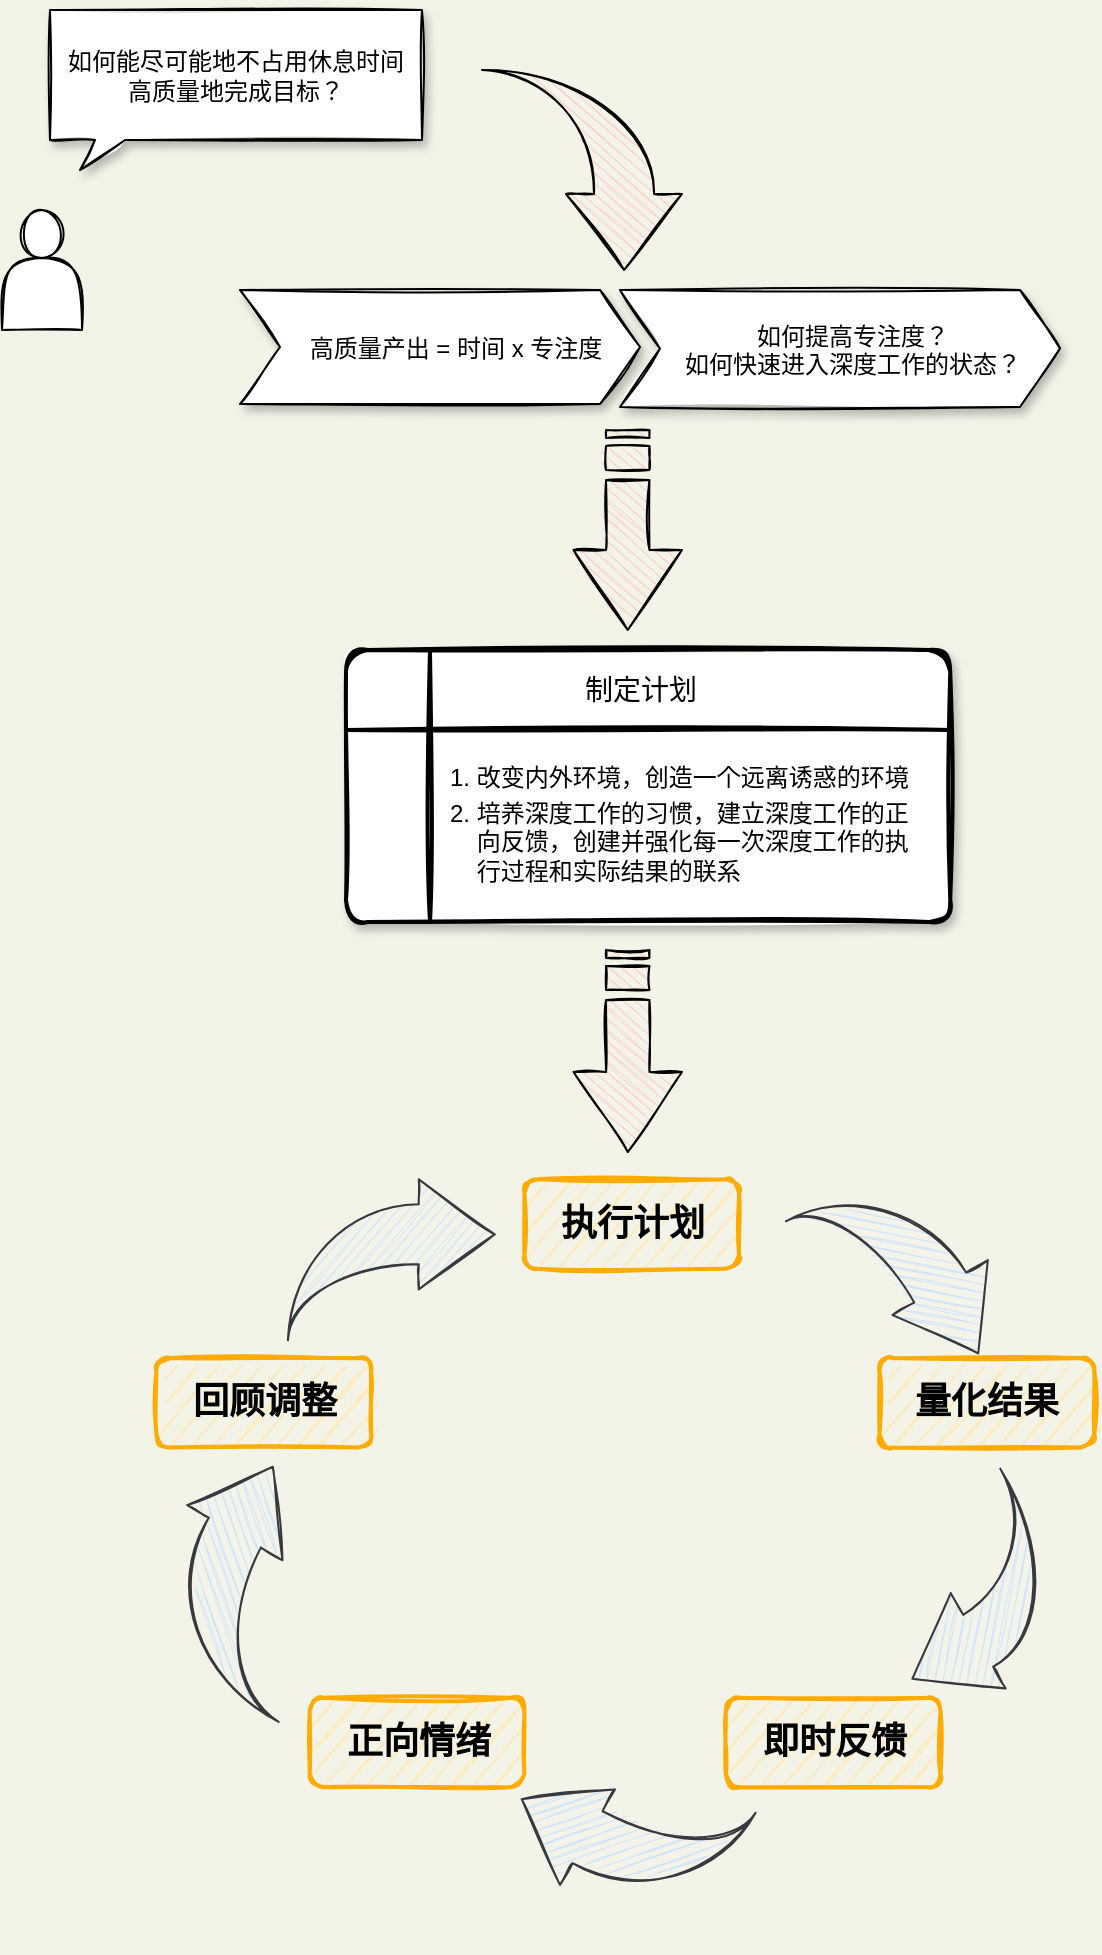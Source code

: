<mxfile version="14.2.6" type="github">
  <diagram id="OWyOACpLeSbzCplrit9Z" name="第 1 页">
    <mxGraphModel dx="1892" dy="1240" grid="1" gridSize="10" guides="1" tooltips="1" connect="1" arrows="1" fold="1" page="1" pageScale="1" pageWidth="827" pageHeight="1169" background="#F4F3E8" math="0" shadow="0">
      <root>
        <mxCell id="0" />
        <mxCell id="1" parent="0" />
        <mxCell id="_OrqzrfAxAN4q48u0Pvt-3" value="" style="shape=actor;whiteSpace=wrap;html=1;sketch=1;rounded=1;" vertex="1" parent="1">
          <mxGeometry x="90" y="190" width="40" height="60" as="geometry" />
        </mxCell>
        <mxCell id="_OrqzrfAxAN4q48u0Pvt-4" value="如何能尽可能地不占用休息时间高质量地完成目标？" style="whiteSpace=wrap;html=1;shape=mxgraph.basic.rectCallout;dx=30;dy=15;boundedLbl=1;shadow=1;spacingLeft=6;spacingRight=6;sketch=1;rounded=1;" vertex="1" parent="1">
          <mxGeometry x="114" y="90" width="186" height="80" as="geometry" />
        </mxCell>
        <mxCell id="_OrqzrfAxAN4q48u0Pvt-8" value="高质量产出 = 时间 x 专注度" style="shape=step;perimeter=stepPerimeter;fixedSize=1;points=[];sketch=1;rounded=0;shadow=1;spacingLeft=16;" vertex="1" parent="1">
          <mxGeometry x="209" y="230" width="200" height="57" as="geometry" />
        </mxCell>
        <mxCell id="_OrqzrfAxAN4q48u0Pvt-10" value="如何提高专注度？&#xa;如何快速进入深度工作的状态？" style="shape=step;perimeter=stepPerimeter;fixedSize=1;points=[];sketch=1;rounded=0;shadow=1;spacingLeft=13;" vertex="1" parent="1">
          <mxGeometry x="399" y="230" width="220" height="58.5" as="geometry" />
        </mxCell>
        <mxCell id="_OrqzrfAxAN4q48u0Pvt-11" value="" style="html=1;shadow=0;dashed=0;align=center;verticalAlign=middle;shape=mxgraph.arrows2.stripedArrow;dy=0.6;dx=40;notch=25;rounded=0;sketch=1;fillColor=#FFCCCC;direction=south;" vertex="1" parent="1">
          <mxGeometry x="375.75" y="300" width="54.25" height="100" as="geometry" />
        </mxCell>
        <mxCell id="_OrqzrfAxAN4q48u0Pvt-12" value="" style="html=1;shadow=0;dashed=0;align=center;verticalAlign=middle;shape=mxgraph.arrows2.jumpInArrow;dy=15;dx=38;arrowHead=58;rounded=0;sketch=1;fillColor=#FFCCCC;direction=south;" vertex="1" parent="1">
          <mxGeometry x="330" y="120" width="100" height="100" as="geometry" />
        </mxCell>
        <mxCell id="_OrqzrfAxAN4q48u0Pvt-20" value="" style="html=1;shadow=0;dashed=0;align=center;verticalAlign=middle;shape=mxgraph.arrows2.stripedArrow;dy=0.6;dx=40;notch=25;rounded=0;sketch=1;fillColor=#FFCCCC;direction=south;" vertex="1" parent="1">
          <mxGeometry x="375.75" y="560" width="54.25" height="101" as="geometry" />
        </mxCell>
        <mxCell id="_OrqzrfAxAN4q48u0Pvt-21" value="" style="group" vertex="1" connectable="0" parent="1">
          <mxGeometry x="262" y="410" width="302.12" height="136" as="geometry" />
        </mxCell>
        <mxCell id="_OrqzrfAxAN4q48u0Pvt-15" value="&lt;span&gt;1. 改变内外环境，创造一个远离诱惑的环境&lt;/span&gt;&lt;br&gt;&lt;span&gt;&lt;br&gt;&lt;br&gt;&lt;/span&gt;" style="shape=internalStorage;whiteSpace=wrap;html=1;dx=42;dy=40;rounded=1;arcSize=8;strokeWidth=2;shadow=1;glass=0;sketch=1;align=left;spacingLeft=50;spacingTop=20;spacingRight=10;fillStyle=auto;fillColor=#FFFFFF;" vertex="1" parent="_OrqzrfAxAN4q48u0Pvt-21">
          <mxGeometry width="302.12" height="136" as="geometry" />
        </mxCell>
        <mxCell id="_OrqzrfAxAN4q48u0Pvt-16" value="&lt;font style=&quot;font-size: 14px&quot;&gt;制定计划&lt;/font&gt;" style="text;html=1;strokeColor=none;fillColor=none;align=center;verticalAlign=middle;whiteSpace=wrap;rounded=0;shadow=1;glass=0;sketch=1;" vertex="1" parent="_OrqzrfAxAN4q48u0Pvt-21">
          <mxGeometry x="105" y="10" width="85" height="20" as="geometry" />
        </mxCell>
        <mxCell id="_OrqzrfAxAN4q48u0Pvt-19" value="&lt;span&gt;2. 培养深度工作的习惯，建立深度工作的正&amp;nbsp; &lt;br&gt;&amp;nbsp; &amp;nbsp; 向反馈，创建并强化每一次深度工作的执&lt;br&gt;&amp;nbsp; &amp;nbsp; 行过程和实际结果的联系&lt;/span&gt;" style="text;html=1;strokeColor=none;fillColor=none;align=left;verticalAlign=middle;whiteSpace=wrap;rounded=0;shadow=1;glass=0;sketch=1;" vertex="1" parent="_OrqzrfAxAN4q48u0Pvt-21">
          <mxGeometry x="50.12" y="61" width="241" height="70" as="geometry" />
        </mxCell>
        <mxCell id="_OrqzrfAxAN4q48u0Pvt-63" value="" style="group" vertex="1" connectable="0" parent="1">
          <mxGeometry x="145" y="659" width="493.61" height="400.47" as="geometry" />
        </mxCell>
        <mxCell id="_OrqzrfAxAN4q48u0Pvt-53" value="" style="html=1;shadow=0;dashed=0;align=center;verticalAlign=middle;shape=mxgraph.arrows2.jumpInArrow;dy=15;dx=38;arrowHead=55;rounded=0;glass=0;sketch=1;fontSize=16;fillColor=#cce5ff;strokeColor=#36393d;rotation=-150;" vertex="1" parent="_OrqzrfAxAN4q48u0Pvt-63">
          <mxGeometry x="204.111" y="300.825" width="104.656" height="80.131" as="geometry" />
        </mxCell>
        <mxCell id="_OrqzrfAxAN4q48u0Pvt-61" value="" style="group" vertex="1" connectable="0" parent="_OrqzrfAxAN4q48u0Pvt-63">
          <mxGeometry width="493.61" height="319.597" as="geometry" />
        </mxCell>
        <mxCell id="_OrqzrfAxAN4q48u0Pvt-47" value="" style="html=1;shadow=0;dashed=0;align=center;verticalAlign=middle;shape=mxgraph.arrows2.jumpInArrow;dy=15;dx=38;arrowHead=55;rounded=0;glass=0;sketch=1;fontSize=16;fillColor=#cce5ff;strokeColor=#36393d;rotation=60;fillStyle=hachure;" vertex="1" parent="_OrqzrfAxAN4q48u0Pvt-61">
          <mxGeometry x="344.288" y="23.917" width="105.276" height="77.744" as="geometry" />
        </mxCell>
        <mxCell id="_OrqzrfAxAN4q48u0Pvt-62" value="" style="group" vertex="1" connectable="0" parent="_OrqzrfAxAN4q48u0Pvt-61">
          <mxGeometry x="4.007e-14" y="15.666" width="493.61" height="303.931" as="geometry" />
        </mxCell>
        <mxCell id="_OrqzrfAxAN4q48u0Pvt-28" value="&lt;span style=&quot;color: rgb(0 , 0 , 0)&quot;&gt;&lt;font style=&quot;font-size: 18px&quot;&gt;执行计划&lt;/font&gt;&lt;/span&gt;" style="dashed=0;html=1;rounded=1;strokeColor=#FFAB00;fontSize=16;align=center;fontStyle=1;strokeWidth=2;fontColor=#42526E;shadow=0;glass=0;sketch=1;gradientColor=none;fillStyle=auto;fillColor=#FFEBC2;" vertex="1" parent="_OrqzrfAxAN4q48u0Pvt-62">
          <mxGeometry x="206.198" width="107.372" height="44.696" as="geometry" />
        </mxCell>
        <mxCell id="_OrqzrfAxAN4q48u0Pvt-43" value="" style="html=1;shadow=0;dashed=0;align=center;verticalAlign=middle;shape=mxgraph.arrows2.jumpInArrow;dy=15;dx=38;arrowHead=55;rounded=0;glass=0;sketch=1;fontSize=16;fillColor=#cce5ff;strokeColor=#36393d;fillStyle=hachure;" vertex="1" parent="_OrqzrfAxAN4q48u0Pvt-62">
          <mxGeometry x="87.988" width="103.396" height="80.452" as="geometry" />
        </mxCell>
        <mxCell id="_OrqzrfAxAN4q48u0Pvt-44" value="&lt;span style=&quot;color: rgb(0 , 0 , 0) ; font-size: 18px&quot;&gt;回顾调整&lt;/span&gt;" style="dashed=0;html=1;rounded=1;strokeColor=#FFAB00;fontSize=16;align=center;fontStyle=1;strokeWidth=2;fontColor=#42526E;shadow=0;glass=0;sketch=1;gradientColor=none;fillStyle=hachure;fillColor=#FFEBC2;" vertex="1" parent="_OrqzrfAxAN4q48u0Pvt-62">
          <mxGeometry x="22.19" y="89.392" width="107.372" height="44.696" as="geometry" />
        </mxCell>
        <mxCell id="_OrqzrfAxAN4q48u0Pvt-45" value="&lt;span style=&quot;color: rgb(0 , 0 , 0) ; font-size: 18px&quot;&gt;量化结果&lt;/span&gt;" style="dashed=0;html=1;rounded=1;strokeColor=#FFAB00;fontSize=16;align=center;fontStyle=1;strokeWidth=2;fontColor=#42526E;shadow=0;glass=0;sketch=1;gradientColor=none;fillStyle=hachure;fillColor=#FFEBC2;" vertex="1" parent="_OrqzrfAxAN4q48u0Pvt-62">
          <mxGeometry x="383.767" y="89.392" width="107.372" height="44.696" as="geometry" />
        </mxCell>
        <mxCell id="_OrqzrfAxAN4q48u0Pvt-48" value="&lt;span style=&quot;color: rgb(0 , 0 , 0) ; font-size: 18px&quot;&gt;正向情绪&lt;/span&gt;" style="dashed=0;html=1;rounded=1;strokeColor=#FFAB00;fontSize=16;align=center;fontStyle=1;strokeWidth=2;fontColor=#42526E;shadow=0;glass=0;sketch=1;gradientColor=none;fillStyle=hachure;fillColor=#FFEBC2;" vertex="1" parent="_OrqzrfAxAN4q48u0Pvt-62">
          <mxGeometry x="98.825" y="259.236" width="107.372" height="44.696" as="geometry" />
        </mxCell>
        <mxCell id="_OrqzrfAxAN4q48u0Pvt-49" value="&lt;span style=&quot;color: rgb(0 , 0 , 0) ; font-size: 18px&quot;&gt;即时反馈&lt;/span&gt;" style="dashed=0;html=1;rounded=1;strokeColor=#FFAB00;fontSize=16;align=center;fontStyle=1;strokeWidth=2;fontColor=#42526E;shadow=0;glass=0;sketch=1;gradientColor=none;fillStyle=hachure;fillColor=#FFEBC2;" vertex="1" parent="_OrqzrfAxAN4q48u0Pvt-62">
          <mxGeometry x="306.887" y="259.236" width="107.372" height="44.696" as="geometry" />
        </mxCell>
        <mxCell id="_OrqzrfAxAN4q48u0Pvt-50" value="" style="html=1;shadow=0;dashed=0;align=center;verticalAlign=middle;shape=mxgraph.arrows2.jumpInArrow;dy=15;dx=38;arrowHead=55;rounded=0;glass=0;sketch=1;fontSize=16;fillColor=#cce5ff;strokeColor=#36393d;rotation=-210;fillStyle=hachure;" vertex="1" parent="_OrqzrfAxAN4q48u0Pvt-62">
          <mxGeometry x="383.767" y="160.905" width="90.556" height="96.445" as="geometry" />
        </mxCell>
        <mxCell id="_OrqzrfAxAN4q48u0Pvt-58" value="" style="html=1;shadow=0;dashed=0;align=center;verticalAlign=middle;shape=mxgraph.arrows2.jumpInArrow;dy=15;dx=38;arrowHead=55;rounded=0;glass=0;sketch=1;fontSize=16;fillColor=#cce5ff;strokeColor=#36393d;rotation=-60;fillStyle=hachure;" vertex="1" parent="_OrqzrfAxAN4q48u0Pvt-62">
          <mxGeometry x="15.441" y="153.754" width="109.036" height="93.781" as="geometry" />
        </mxCell>
      </root>
    </mxGraphModel>
  </diagram>
</mxfile>
